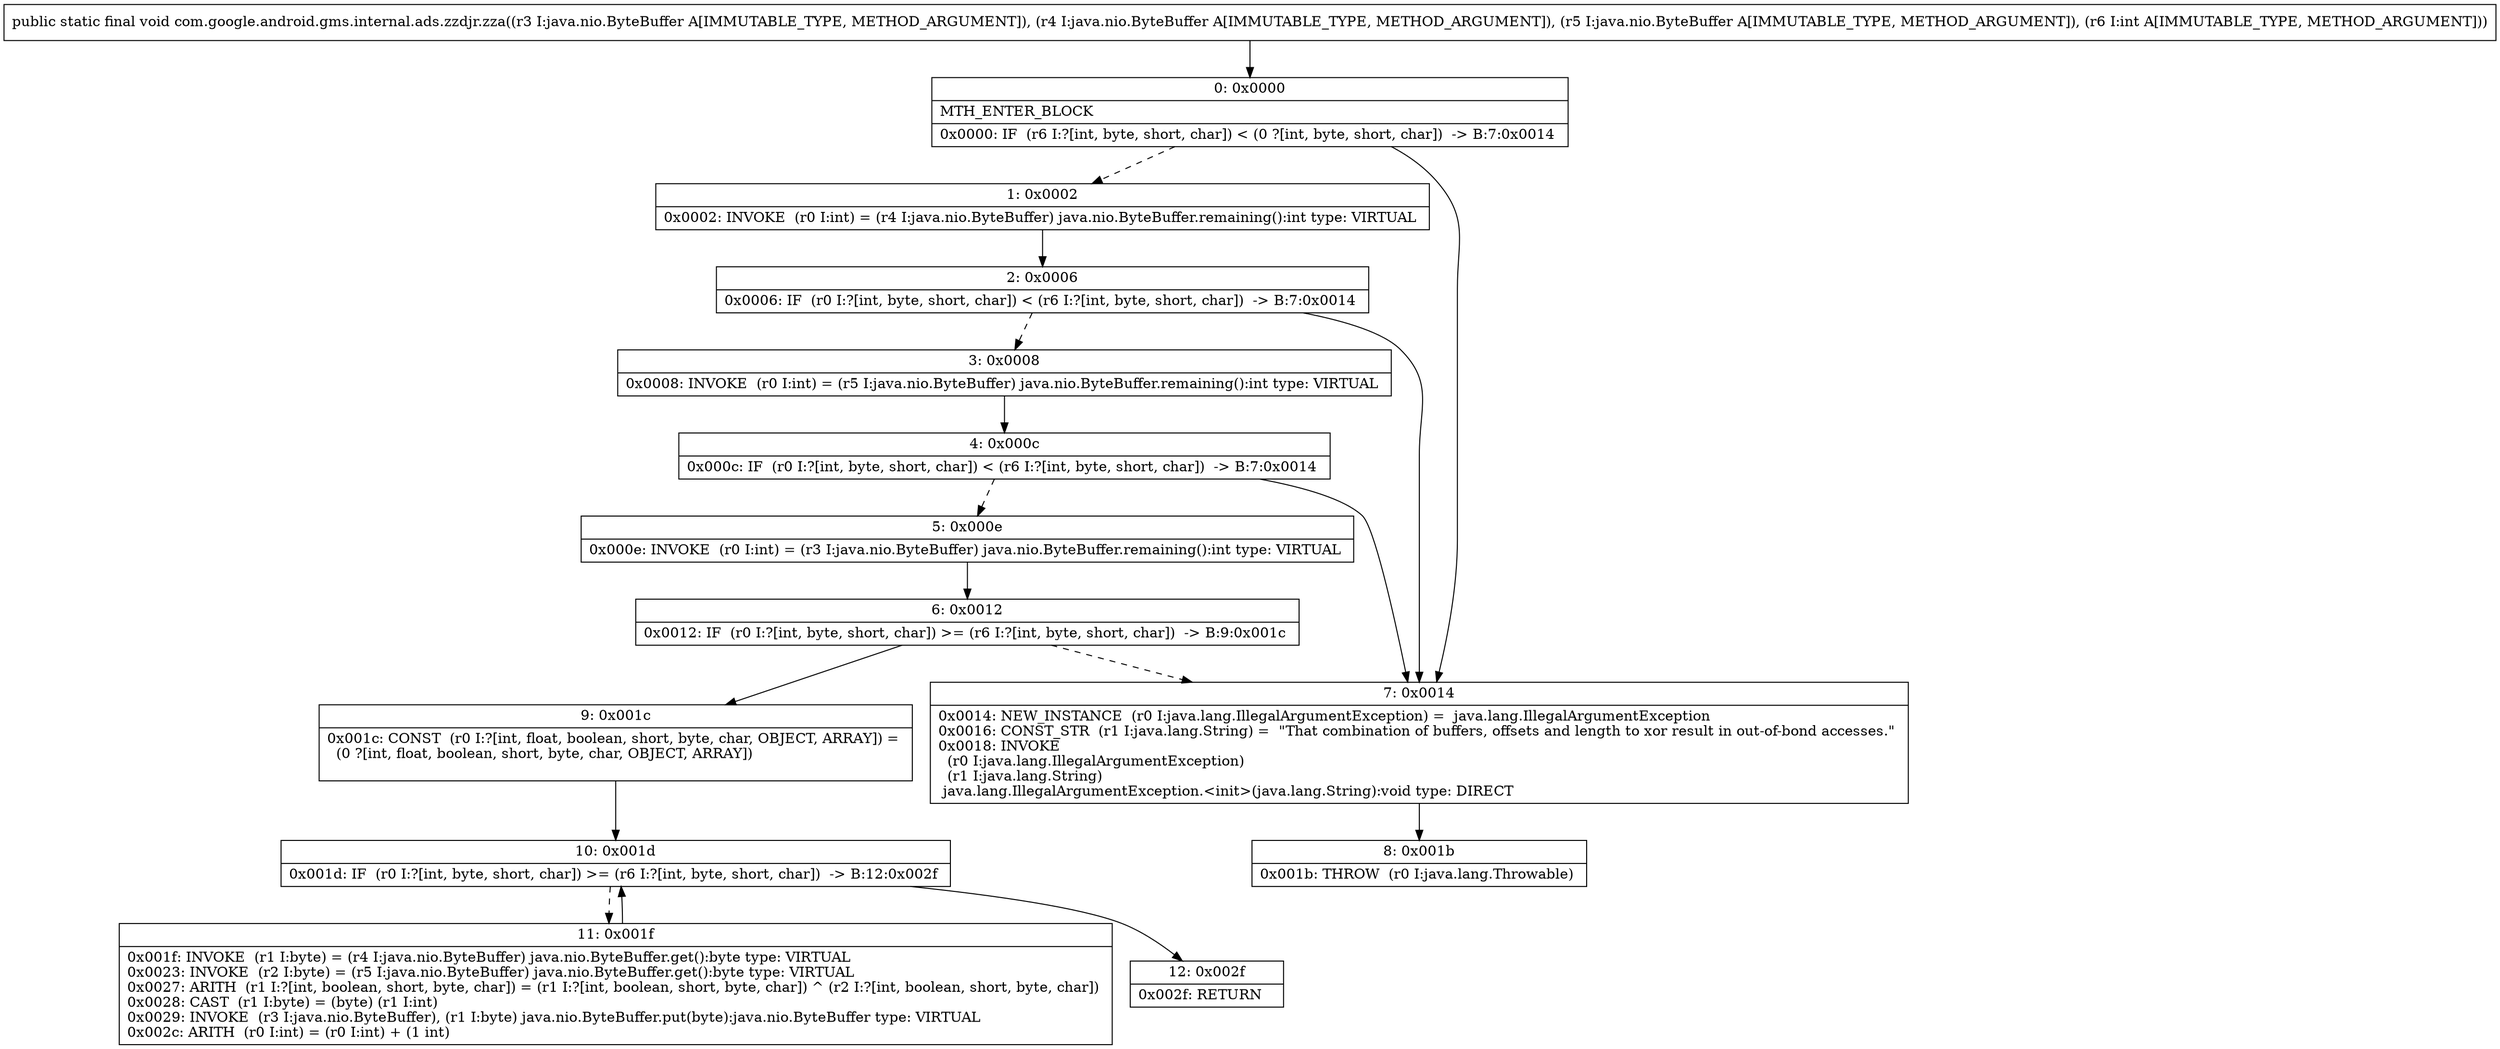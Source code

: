 digraph "CFG forcom.google.android.gms.internal.ads.zzdjr.zza(Ljava\/nio\/ByteBuffer;Ljava\/nio\/ByteBuffer;Ljava\/nio\/ByteBuffer;I)V" {
Node_0 [shape=record,label="{0\:\ 0x0000|MTH_ENTER_BLOCK\l|0x0000: IF  (r6 I:?[int, byte, short, char]) \< (0 ?[int, byte, short, char])  \-\> B:7:0x0014 \l}"];
Node_1 [shape=record,label="{1\:\ 0x0002|0x0002: INVOKE  (r0 I:int) = (r4 I:java.nio.ByteBuffer) java.nio.ByteBuffer.remaining():int type: VIRTUAL \l}"];
Node_2 [shape=record,label="{2\:\ 0x0006|0x0006: IF  (r0 I:?[int, byte, short, char]) \< (r6 I:?[int, byte, short, char])  \-\> B:7:0x0014 \l}"];
Node_3 [shape=record,label="{3\:\ 0x0008|0x0008: INVOKE  (r0 I:int) = (r5 I:java.nio.ByteBuffer) java.nio.ByteBuffer.remaining():int type: VIRTUAL \l}"];
Node_4 [shape=record,label="{4\:\ 0x000c|0x000c: IF  (r0 I:?[int, byte, short, char]) \< (r6 I:?[int, byte, short, char])  \-\> B:7:0x0014 \l}"];
Node_5 [shape=record,label="{5\:\ 0x000e|0x000e: INVOKE  (r0 I:int) = (r3 I:java.nio.ByteBuffer) java.nio.ByteBuffer.remaining():int type: VIRTUAL \l}"];
Node_6 [shape=record,label="{6\:\ 0x0012|0x0012: IF  (r0 I:?[int, byte, short, char]) \>= (r6 I:?[int, byte, short, char])  \-\> B:9:0x001c \l}"];
Node_7 [shape=record,label="{7\:\ 0x0014|0x0014: NEW_INSTANCE  (r0 I:java.lang.IllegalArgumentException) =  java.lang.IllegalArgumentException \l0x0016: CONST_STR  (r1 I:java.lang.String) =  \"That combination of buffers, offsets and length to xor result in out\-of\-bond accesses.\" \l0x0018: INVOKE  \l  (r0 I:java.lang.IllegalArgumentException)\l  (r1 I:java.lang.String)\l java.lang.IllegalArgumentException.\<init\>(java.lang.String):void type: DIRECT \l}"];
Node_8 [shape=record,label="{8\:\ 0x001b|0x001b: THROW  (r0 I:java.lang.Throwable) \l}"];
Node_9 [shape=record,label="{9\:\ 0x001c|0x001c: CONST  (r0 I:?[int, float, boolean, short, byte, char, OBJECT, ARRAY]) = \l  (0 ?[int, float, boolean, short, byte, char, OBJECT, ARRAY])\l \l}"];
Node_10 [shape=record,label="{10\:\ 0x001d|0x001d: IF  (r0 I:?[int, byte, short, char]) \>= (r6 I:?[int, byte, short, char])  \-\> B:12:0x002f \l}"];
Node_11 [shape=record,label="{11\:\ 0x001f|0x001f: INVOKE  (r1 I:byte) = (r4 I:java.nio.ByteBuffer) java.nio.ByteBuffer.get():byte type: VIRTUAL \l0x0023: INVOKE  (r2 I:byte) = (r5 I:java.nio.ByteBuffer) java.nio.ByteBuffer.get():byte type: VIRTUAL \l0x0027: ARITH  (r1 I:?[int, boolean, short, byte, char]) = (r1 I:?[int, boolean, short, byte, char]) ^ (r2 I:?[int, boolean, short, byte, char]) \l0x0028: CAST  (r1 I:byte) = (byte) (r1 I:int) \l0x0029: INVOKE  (r3 I:java.nio.ByteBuffer), (r1 I:byte) java.nio.ByteBuffer.put(byte):java.nio.ByteBuffer type: VIRTUAL \l0x002c: ARITH  (r0 I:int) = (r0 I:int) + (1 int) \l}"];
Node_12 [shape=record,label="{12\:\ 0x002f|0x002f: RETURN   \l}"];
MethodNode[shape=record,label="{public static final void com.google.android.gms.internal.ads.zzdjr.zza((r3 I:java.nio.ByteBuffer A[IMMUTABLE_TYPE, METHOD_ARGUMENT]), (r4 I:java.nio.ByteBuffer A[IMMUTABLE_TYPE, METHOD_ARGUMENT]), (r5 I:java.nio.ByteBuffer A[IMMUTABLE_TYPE, METHOD_ARGUMENT]), (r6 I:int A[IMMUTABLE_TYPE, METHOD_ARGUMENT])) }"];
MethodNode -> Node_0;
Node_0 -> Node_1[style=dashed];
Node_0 -> Node_7;
Node_1 -> Node_2;
Node_2 -> Node_3[style=dashed];
Node_2 -> Node_7;
Node_3 -> Node_4;
Node_4 -> Node_5[style=dashed];
Node_4 -> Node_7;
Node_5 -> Node_6;
Node_6 -> Node_7[style=dashed];
Node_6 -> Node_9;
Node_7 -> Node_8;
Node_9 -> Node_10;
Node_10 -> Node_11[style=dashed];
Node_10 -> Node_12;
Node_11 -> Node_10;
}

